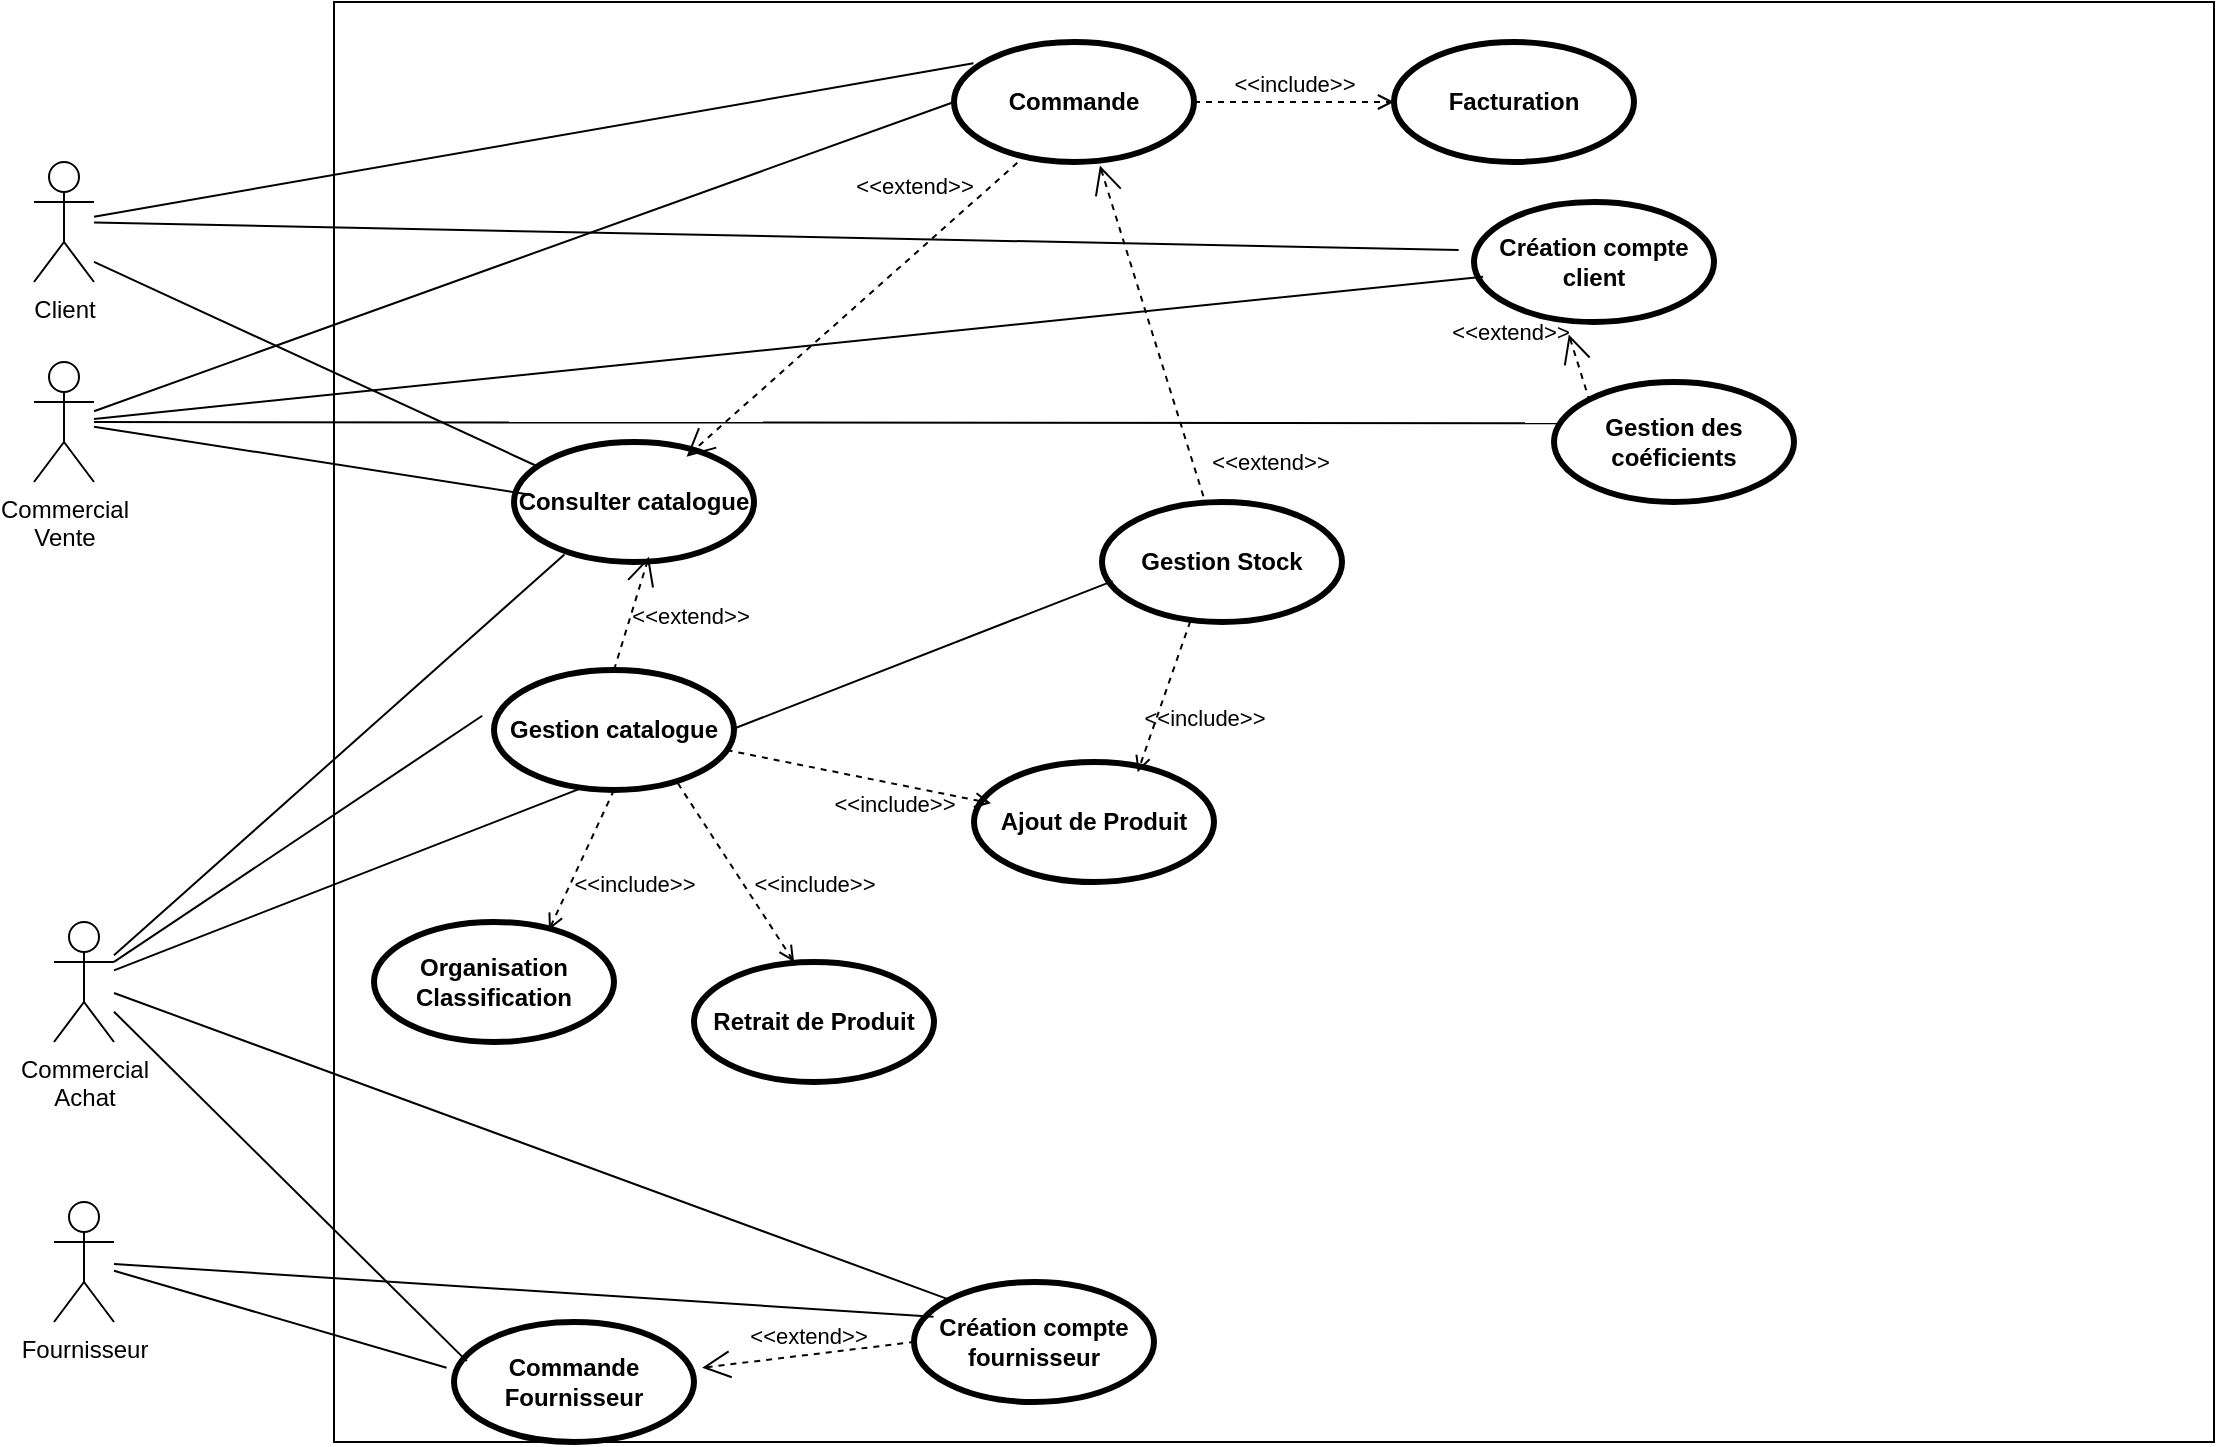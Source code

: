 <mxfile version="13.9.9" type="device"><diagram id="NLfppfHxHsfaZ-uMZ8HW" name="Page-1"><mxGraphModel dx="1207" dy="896" grid="1" gridSize="10" guides="1" tooltips="1" connect="1" arrows="1" fold="1" page="1" pageScale="1" pageWidth="1169" pageHeight="827" math="0" shadow="0"><root><mxCell id="0"/><mxCell id="1" parent="0"/><mxCell id="xyXZPysEOxB0r3U8kWbU-4" value="" style="rounded=0;whiteSpace=wrap;html=1;" vertex="1" parent="1"><mxGeometry x="200" y="50" width="940" height="720" as="geometry"/></mxCell><mxCell id="xyXZPysEOxB0r3U8kWbU-5" value="Client" style="shape=umlActor;verticalLabelPosition=bottom;verticalAlign=top;html=1;outlineConnect=0;" vertex="1" parent="1"><mxGeometry x="50" y="130" width="30" height="60" as="geometry"/></mxCell><mxCell id="xyXZPysEOxB0r3U8kWbU-6" value="Commercial&lt;br&gt;Vente" style="shape=umlActor;verticalLabelPosition=bottom;verticalAlign=top;html=1;outlineConnect=0;" vertex="1" parent="1"><mxGeometry x="50" y="230" width="30" height="60" as="geometry"/></mxCell><mxCell id="xyXZPysEOxB0r3U8kWbU-7" value="Commercial&lt;br&gt;Achat" style="shape=umlActor;verticalLabelPosition=bottom;verticalAlign=top;html=1;outlineConnect=0;" vertex="1" parent="1"><mxGeometry x="60" y="510" width="30" height="60" as="geometry"/></mxCell><mxCell id="xyXZPysEOxB0r3U8kWbU-8" value="Fournisseur" style="shape=umlActor;verticalLabelPosition=bottom;verticalAlign=top;html=1;outlineConnect=0;" vertex="1" parent="1"><mxGeometry x="60" y="650" width="30" height="60" as="geometry"/></mxCell><mxCell id="xyXZPysEOxB0r3U8kWbU-10" value="Gestion Stock" style="shape=ellipse;html=1;strokeWidth=3;fontStyle=1;whiteSpace=wrap;align=center;perimeter=ellipsePerimeter;" vertex="1" parent="1"><mxGeometry x="584" y="300" width="120" height="60" as="geometry"/></mxCell><mxCell id="xyXZPysEOxB0r3U8kWbU-11" value="" style="edgeStyle=none;html=1;endArrow=none;verticalAlign=bottom;entryX=0.044;entryY=0.659;entryDx=0;entryDy=0;entryPerimeter=0;" edge="1" parent="1" source="xyXZPysEOxB0r3U8kWbU-7" target="xyXZPysEOxB0r3U8kWbU-10"><mxGeometry width="160" relative="1" as="geometry"><mxPoint x="500" y="420" as="sourcePoint"/><mxPoint x="660" y="420" as="targetPoint"/></mxGeometry></mxCell><mxCell id="xyXZPysEOxB0r3U8kWbU-12" value="Gestion catalogue" style="shape=ellipse;html=1;strokeWidth=3;fontStyle=1;whiteSpace=wrap;align=center;perimeter=ellipsePerimeter;" vertex="1" parent="1"><mxGeometry x="280" y="384" width="120" height="60" as="geometry"/></mxCell><mxCell id="xyXZPysEOxB0r3U8kWbU-14" value="" style="edgeStyle=none;html=1;endArrow=none;verticalAlign=bottom;entryX=-0.049;entryY=0.381;entryDx=0;entryDy=0;entryPerimeter=0;" edge="1" parent="1" source="xyXZPysEOxB0r3U8kWbU-7" target="xyXZPysEOxB0r3U8kWbU-12"><mxGeometry width="160" relative="1" as="geometry"><mxPoint x="500" y="420" as="sourcePoint"/><mxPoint x="660" y="420" as="targetPoint"/></mxGeometry></mxCell><mxCell id="xyXZPysEOxB0r3U8kWbU-15" value="Commande Fournisseur" style="shape=ellipse;html=1;strokeWidth=3;fontStyle=1;whiteSpace=wrap;align=center;perimeter=ellipsePerimeter;" vertex="1" parent="1"><mxGeometry x="260" y="710" width="120" height="60" as="geometry"/></mxCell><mxCell id="xyXZPysEOxB0r3U8kWbU-16" value="" style="edgeStyle=none;html=1;endArrow=none;verticalAlign=bottom;entryX=0.053;entryY=0.326;entryDx=0;entryDy=0;entryPerimeter=0;" edge="1" parent="1" source="xyXZPysEOxB0r3U8kWbU-7" target="xyXZPysEOxB0r3U8kWbU-15"><mxGeometry width="160" relative="1" as="geometry"><mxPoint x="500" y="420" as="sourcePoint"/><mxPoint x="660" y="420" as="targetPoint"/></mxGeometry></mxCell><mxCell id="xyXZPysEOxB0r3U8kWbU-17" value="" style="edgeStyle=none;html=1;endArrow=none;verticalAlign=bottom;entryX=-0.031;entryY=0.381;entryDx=0;entryDy=0;entryPerimeter=0;" edge="1" parent="1" source="xyXZPysEOxB0r3U8kWbU-8" target="xyXZPysEOxB0r3U8kWbU-15"><mxGeometry width="160" relative="1" as="geometry"><mxPoint x="500" y="420" as="sourcePoint"/><mxPoint x="660" y="420" as="targetPoint"/></mxGeometry></mxCell><mxCell id="xyXZPysEOxB0r3U8kWbU-21" value="Retrait de Produit" style="shape=ellipse;html=1;strokeWidth=3;fontStyle=1;whiteSpace=wrap;align=center;perimeter=ellipsePerimeter;" vertex="1" parent="1"><mxGeometry x="380" y="530" width="120" height="60" as="geometry"/></mxCell><mxCell id="xyXZPysEOxB0r3U8kWbU-23" value="Organisation&lt;br&gt;Classification" style="shape=ellipse;html=1;strokeWidth=3;fontStyle=1;whiteSpace=wrap;align=center;perimeter=ellipsePerimeter;" vertex="1" parent="1"><mxGeometry x="220" y="510" width="120" height="60" as="geometry"/></mxCell><mxCell id="xyXZPysEOxB0r3U8kWbU-26" value="Création compte fournisseur" style="shape=ellipse;html=1;strokeWidth=3;fontStyle=1;whiteSpace=wrap;align=center;perimeter=ellipsePerimeter;" vertex="1" parent="1"><mxGeometry x="490" y="690" width="120" height="60" as="geometry"/></mxCell><mxCell id="xyXZPysEOxB0r3U8kWbU-27" value="" style="edgeStyle=none;html=1;endArrow=none;verticalAlign=bottom;entryX=0;entryY=0;entryDx=0;entryDy=0;" edge="1" parent="1" source="xyXZPysEOxB0r3U8kWbU-7" target="xyXZPysEOxB0r3U8kWbU-26"><mxGeometry width="160" relative="1" as="geometry"><mxPoint x="500" y="400" as="sourcePoint"/><mxPoint x="660" y="400" as="targetPoint"/></mxGeometry></mxCell><mxCell id="xyXZPysEOxB0r3U8kWbU-28" value="" style="edgeStyle=none;html=1;endArrow=none;verticalAlign=bottom;entryX=0.081;entryY=0.289;entryDx=0;entryDy=0;entryPerimeter=0;" edge="1" parent="1" source="xyXZPysEOxB0r3U8kWbU-8" target="xyXZPysEOxB0r3U8kWbU-26"><mxGeometry width="160" relative="1" as="geometry"><mxPoint x="500" y="400" as="sourcePoint"/><mxPoint x="660" y="400" as="targetPoint"/></mxGeometry></mxCell><mxCell id="xyXZPysEOxB0r3U8kWbU-31" value="&amp;lt;&amp;lt;extend&amp;gt;&amp;gt;" style="edgeStyle=none;html=1;startArrow=open;endArrow=none;startSize=12;verticalAlign=bottom;dashed=1;labelBackgroundColor=none;entryX=0;entryY=0.5;entryDx=0;entryDy=0;exitX=1.034;exitY=0.381;exitDx=0;exitDy=0;exitPerimeter=0;" edge="1" parent="1" source="xyXZPysEOxB0r3U8kWbU-15" target="xyXZPysEOxB0r3U8kWbU-26"><mxGeometry width="160" relative="1" as="geometry"><mxPoint x="500" y="400" as="sourcePoint"/><mxPoint x="660" y="400" as="targetPoint"/></mxGeometry></mxCell><mxCell id="xyXZPysEOxB0r3U8kWbU-32" value="Commande" style="shape=ellipse;html=1;strokeWidth=3;fontStyle=1;whiteSpace=wrap;align=center;perimeter=ellipsePerimeter;" vertex="1" parent="1"><mxGeometry x="510" y="70" width="120" height="60" as="geometry"/></mxCell><mxCell id="xyXZPysEOxB0r3U8kWbU-33" value="" style="edgeStyle=none;html=1;endArrow=none;verticalAlign=bottom;entryX=0;entryY=0.5;entryDx=0;entryDy=0;" edge="1" parent="1" source="xyXZPysEOxB0r3U8kWbU-6" target="xyXZPysEOxB0r3U8kWbU-32"><mxGeometry width="160" relative="1" as="geometry"><mxPoint x="160" y="270" as="sourcePoint"/><mxPoint x="320" y="270" as="targetPoint"/></mxGeometry></mxCell><mxCell id="xyXZPysEOxB0r3U8kWbU-34" value="" style="edgeStyle=none;html=1;endArrow=none;verticalAlign=bottom;entryX=0.081;entryY=0.178;entryDx=0;entryDy=0;entryPerimeter=0;" edge="1" parent="1" source="xyXZPysEOxB0r3U8kWbU-5" target="xyXZPysEOxB0r3U8kWbU-32"><mxGeometry width="160" relative="1" as="geometry"><mxPoint x="500" y="400" as="sourcePoint"/><mxPoint x="660" y="400" as="targetPoint"/></mxGeometry></mxCell><mxCell id="xyXZPysEOxB0r3U8kWbU-35" value="Création compte client" style="shape=ellipse;html=1;strokeWidth=3;fontStyle=1;whiteSpace=wrap;align=center;perimeter=ellipsePerimeter;" vertex="1" parent="1"><mxGeometry x="770" y="150" width="120" height="60" as="geometry"/></mxCell><mxCell id="xyXZPysEOxB0r3U8kWbU-36" value="" style="edgeStyle=none;html=1;endArrow=none;verticalAlign=bottom;entryX=-0.064;entryY=0.4;entryDx=0;entryDy=0;entryPerimeter=0;" edge="1" parent="1" source="xyXZPysEOxB0r3U8kWbU-5" target="xyXZPysEOxB0r3U8kWbU-35"><mxGeometry width="160" relative="1" as="geometry"><mxPoint x="500" y="390" as="sourcePoint"/><mxPoint x="660" y="390" as="targetPoint"/></mxGeometry></mxCell><mxCell id="xyXZPysEOxB0r3U8kWbU-37" value="" style="edgeStyle=none;html=1;endArrow=none;verticalAlign=bottom;entryX=0.038;entryY=0.622;entryDx=0;entryDy=0;entryPerimeter=0;" edge="1" parent="1" source="xyXZPysEOxB0r3U8kWbU-6" target="xyXZPysEOxB0r3U8kWbU-35"><mxGeometry width="160" relative="1" as="geometry"><mxPoint x="500" y="390" as="sourcePoint"/><mxPoint x="660" y="390" as="targetPoint"/></mxGeometry></mxCell><mxCell id="xyXZPysEOxB0r3U8kWbU-38" value="Consulter catalogue" style="shape=ellipse;html=1;strokeWidth=3;fontStyle=1;whiteSpace=wrap;align=center;perimeter=ellipsePerimeter;" vertex="1" parent="1"><mxGeometry x="290" y="270" width="120" height="60" as="geometry"/></mxCell><mxCell id="xyXZPysEOxB0r3U8kWbU-39" value="" style="edgeStyle=none;html=1;endArrow=none;verticalAlign=bottom;exitX=1;exitY=0.833;exitDx=0;exitDy=0;exitPerimeter=0;entryX=0.09;entryY=0.196;entryDx=0;entryDy=0;entryPerimeter=0;" edge="1" parent="1" source="xyXZPysEOxB0r3U8kWbU-5" target="xyXZPysEOxB0r3U8kWbU-38"><mxGeometry width="160" relative="1" as="geometry"><mxPoint x="500" y="390" as="sourcePoint"/><mxPoint x="660" y="390" as="targetPoint"/></mxGeometry></mxCell><mxCell id="xyXZPysEOxB0r3U8kWbU-40" value="" style="edgeStyle=none;html=1;endArrow=none;verticalAlign=bottom;entryX=0.062;entryY=0.437;entryDx=0;entryDy=0;entryPerimeter=0;" edge="1" parent="1" source="xyXZPysEOxB0r3U8kWbU-6" target="xyXZPysEOxB0r3U8kWbU-38"><mxGeometry width="160" relative="1" as="geometry"><mxPoint x="500" y="390" as="sourcePoint"/><mxPoint x="660" y="390" as="targetPoint"/></mxGeometry></mxCell><mxCell id="xyXZPysEOxB0r3U8kWbU-41" value="" style="edgeStyle=none;html=1;endArrow=none;verticalAlign=bottom;entryX=0.21;entryY=0.937;entryDx=0;entryDy=0;entryPerimeter=0;" edge="1" parent="1" source="xyXZPysEOxB0r3U8kWbU-7" target="xyXZPysEOxB0r3U8kWbU-38"><mxGeometry width="160" relative="1" as="geometry"><mxPoint x="500" y="390" as="sourcePoint"/><mxPoint x="660" y="390" as="targetPoint"/></mxGeometry></mxCell><mxCell id="xyXZPysEOxB0r3U8kWbU-18" value="Ajout de Produit" style="shape=ellipse;html=1;strokeWidth=3;fontStyle=1;whiteSpace=wrap;align=center;perimeter=ellipsePerimeter;" vertex="1" parent="1"><mxGeometry x="520" y="430" width="120" height="60" as="geometry"/></mxCell><mxCell id="xyXZPysEOxB0r3U8kWbU-44" value="&amp;lt;&amp;lt;include&amp;gt;&amp;gt;" style="edgeStyle=none;html=1;endArrow=open;verticalAlign=bottom;dashed=1;labelBackgroundColor=none;entryX=0.682;entryY=0.085;entryDx=0;entryDy=0;entryPerimeter=0;exitX=0.368;exitY=0.993;exitDx=0;exitDy=0;exitPerimeter=0;" edge="1" parent="1" source="xyXZPysEOxB0r3U8kWbU-10" target="xyXZPysEOxB0r3U8kWbU-18"><mxGeometry x="0.286" y="26" width="160" relative="1" as="geometry"><mxPoint x="500" y="390" as="sourcePoint"/><mxPoint x="660" y="390" as="targetPoint"/><mxPoint x="-1" as="offset"/></mxGeometry></mxCell><mxCell id="xyXZPysEOxB0r3U8kWbU-45" value="&amp;lt;&amp;lt;include&amp;gt;&amp;gt;" style="edgeStyle=none;html=1;endArrow=open;verticalAlign=bottom;dashed=1;labelBackgroundColor=none;exitX=0.969;exitY=0.667;exitDx=0;exitDy=0;exitPerimeter=0;entryX=0.071;entryY=0.344;entryDx=0;entryDy=0;entryPerimeter=0;" edge="1" parent="1" source="xyXZPysEOxB0r3U8kWbU-12" target="xyXZPysEOxB0r3U8kWbU-18"><mxGeometry x="0.322" y="-19" width="160" relative="1" as="geometry"><mxPoint x="500" y="390" as="sourcePoint"/><mxPoint x="660" y="390" as="targetPoint"/><mxPoint as="offset"/></mxGeometry></mxCell><mxCell id="xyXZPysEOxB0r3U8kWbU-46" value="&amp;lt;&amp;lt;include&amp;gt;&amp;gt;" style="edgeStyle=none;html=1;endArrow=open;verticalAlign=bottom;dashed=1;labelBackgroundColor=none;exitX=0.5;exitY=1;exitDx=0;exitDy=0;entryX=0.729;entryY=0.067;entryDx=0;entryDy=0;entryPerimeter=0;" edge="1" parent="1" source="xyXZPysEOxB0r3U8kWbU-12" target="xyXZPysEOxB0r3U8kWbU-23"><mxGeometry x="0.207" y="33" width="160" relative="1" as="geometry"><mxPoint x="500" y="390" as="sourcePoint"/><mxPoint x="660" y="390" as="targetPoint"/><mxPoint as="offset"/></mxGeometry></mxCell><mxCell id="xyXZPysEOxB0r3U8kWbU-47" value="&amp;lt;&amp;lt;include&amp;gt;&amp;gt;" style="edgeStyle=none;html=1;endArrow=open;verticalAlign=bottom;dashed=1;labelBackgroundColor=none;exitX=0.766;exitY=0.944;exitDx=0;exitDy=0;exitPerimeter=0;entryX=0.417;entryY=0;entryDx=0;entryDy=0;entryPerimeter=0;" edge="1" parent="1" source="xyXZPysEOxB0r3U8kWbU-12" target="xyXZPysEOxB0r3U8kWbU-21"><mxGeometry x="0.63" y="25" width="160" relative="1" as="geometry"><mxPoint x="500" y="390" as="sourcePoint"/><mxPoint x="660" y="390" as="targetPoint"/><mxPoint as="offset"/></mxGeometry></mxCell><mxCell id="xyXZPysEOxB0r3U8kWbU-48" value="&amp;lt;&amp;lt;extend&amp;gt;&amp;gt;" style="edgeStyle=none;html=1;startArrow=open;endArrow=none;startSize=12;verticalAlign=bottom;dashed=1;labelBackgroundColor=none;exitX=0.562;exitY=0.956;exitDx=0;exitDy=0;exitPerimeter=0;entryX=0.5;entryY=0;entryDx=0;entryDy=0;" edge="1" parent="1" source="xyXZPysEOxB0r3U8kWbU-38" target="xyXZPysEOxB0r3U8kWbU-12"><mxGeometry x="0.044" y="31" width="160" relative="1" as="geometry"><mxPoint x="500" y="390" as="sourcePoint"/><mxPoint x="660" y="390" as="targetPoint"/><mxPoint as="offset"/></mxGeometry></mxCell><mxCell id="xyXZPysEOxB0r3U8kWbU-49" value="Gestion des coéficients" style="shape=ellipse;html=1;strokeWidth=3;fontStyle=1;whiteSpace=wrap;align=center;perimeter=ellipsePerimeter;" vertex="1" parent="1"><mxGeometry x="810" y="240" width="120" height="60" as="geometry"/></mxCell><mxCell id="xyXZPysEOxB0r3U8kWbU-50" value="" style="edgeStyle=none;html=1;endArrow=none;verticalAlign=bottom;entryX=0.025;entryY=0.344;entryDx=0;entryDy=0;entryPerimeter=0;" edge="1" parent="1" source="xyXZPysEOxB0r3U8kWbU-6" target="xyXZPysEOxB0r3U8kWbU-49"><mxGeometry width="160" relative="1" as="geometry"><mxPoint x="500" y="380" as="sourcePoint"/><mxPoint x="660" y="380" as="targetPoint"/></mxGeometry></mxCell><mxCell id="xyXZPysEOxB0r3U8kWbU-51" value="&amp;lt;&amp;lt;extend&amp;gt;&amp;gt;" style="edgeStyle=none;html=1;startArrow=open;endArrow=none;startSize=12;verticalAlign=bottom;dashed=1;labelBackgroundColor=none;entryX=0;entryY=0;entryDx=0;entryDy=0;exitX=0.395;exitY=1.104;exitDx=0;exitDy=0;exitPerimeter=0;" edge="1" parent="1" source="xyXZPysEOxB0r3U8kWbU-35" target="xyXZPysEOxB0r3U8kWbU-49"><mxGeometry x="-1" y="-29" width="160" relative="1" as="geometry"><mxPoint x="500" y="380" as="sourcePoint"/><mxPoint x="660" y="380" as="targetPoint"/><mxPoint x="-2" y="-1" as="offset"/></mxGeometry></mxCell><mxCell id="xyXZPysEOxB0r3U8kWbU-52" value="&amp;lt;&amp;lt;extend&amp;gt;&amp;gt;" style="edgeStyle=none;html=1;startArrow=open;endArrow=none;startSize=12;verticalAlign=bottom;dashed=1;labelBackgroundColor=none;entryX=0.303;entryY=0.937;entryDx=0;entryDy=0;entryPerimeter=0;exitX=0.719;exitY=0.122;exitDx=0;exitDy=0;exitPerimeter=0;" edge="1" parent="1" source="xyXZPysEOxB0r3U8kWbU-38" target="xyXZPysEOxB0r3U8kWbU-32"><mxGeometry x="0.491" y="20" width="160" relative="1" as="geometry"><mxPoint x="500" y="380" as="sourcePoint"/><mxPoint x="660" y="380" as="targetPoint"/><mxPoint y="1" as="offset"/></mxGeometry></mxCell><mxCell id="xyXZPysEOxB0r3U8kWbU-53" value="Facturation" style="shape=ellipse;html=1;strokeWidth=3;fontStyle=1;whiteSpace=wrap;align=center;perimeter=ellipsePerimeter;" vertex="1" parent="1"><mxGeometry x="730" y="70" width="120" height="60" as="geometry"/></mxCell><mxCell id="xyXZPysEOxB0r3U8kWbU-54" value="&amp;lt;&amp;lt;include&amp;gt;&amp;gt;" style="edgeStyle=none;html=1;endArrow=open;verticalAlign=bottom;dashed=1;labelBackgroundColor=none;exitX=1;exitY=0.5;exitDx=0;exitDy=0;" edge="1" parent="1" source="xyXZPysEOxB0r3U8kWbU-32" target="xyXZPysEOxB0r3U8kWbU-53"><mxGeometry width="160" relative="1" as="geometry"><mxPoint x="500" y="380" as="sourcePoint"/><mxPoint x="660" y="380" as="targetPoint"/></mxGeometry></mxCell><mxCell id="xyXZPysEOxB0r3U8kWbU-55" value="&amp;lt;&amp;lt;extend&amp;gt;&amp;gt;" style="edgeStyle=none;html=1;startArrow=open;endArrow=none;startSize=12;verticalAlign=bottom;dashed=1;labelBackgroundColor=none;entryX=0.423;entryY=-0.044;entryDx=0;entryDy=0;entryPerimeter=0;exitX=0.608;exitY=1.03;exitDx=0;exitDy=0;exitPerimeter=0;" edge="1" parent="1" source="xyXZPysEOxB0r3U8kWbU-32" target="xyXZPysEOxB0r3U8kWbU-10"><mxGeometry x="1" y="34" width="160" relative="1" as="geometry"><mxPoint x="500" y="380" as="sourcePoint"/><mxPoint x="660" y="380" as="targetPoint"/><mxPoint x="1" y="2" as="offset"/></mxGeometry></mxCell></root></mxGraphModel></diagram></mxfile>